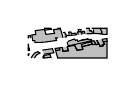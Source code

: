 \path[color=black] (0.009, 0.0) -- (0.063, 0.083);
\path[color=black] (0.179, 0.176) -- (0.218, 0.179);
\path[color=black] (0.035, 0.186) -- (0.057, 0.184);
\path[color=black] (0.126, 0.115) -- (0.147, 0.125) -- (0.178, 0.134) -- (0.213, 0.145) -- (0.304, 0.156) -- (0.393, 0.166) -- (0.474, 0.178) -- (0.635, 0.189) -- (0.783, 0.219) -- (0.854, 0.235) -- (0.936, 0.248);
\path[color=black] (0.099, 0.127) -- (0.126, 0.115) -- (0.156, 0.092) -- (0.166, 0.065) -- (0.161, 0.041) -- (0.146, 0.0);
\path[color=black] (0.063, 0.083) -- (0.018, 0.083) -- (0.0, 0.081);
\draw[fill=black, fill opacity=0.25] (0.338, 0.122) -- (0.395, 0.128) -- (0.432, 0.134) -- (0.441, 0.084) -- (0.509, 0.092) -- (0.495, 0.144) -- (0.59, 0.16) -- (0.608, 0.12) -- (0.614, 0.12) -- (0.62, 0.098) -- (0.693, 0.109) -- (0.684, 0.143) -- (0.815, 0.177) -- (0.82, 0.168) -- (0.857, 0.175) -- (0.861, 0.17) -- (0.897, 0.178) -- (0.914, 0.147) -- (0.951, 0.155) -- (0.944, 0.169) -- (0.969, 0.173) -- (0.953, 0.206) -- (1.0, 0.212) -- (1.0, 0.0) -- (0.374, 0.0) -- (0.348, 0.095);
\path[color=black] (0.035, 0.186) -- (0.046, 0.207) -- (0.041, 0.252) -- (0.016, 0.338);
\draw[fill=black, fill opacity=0.25] (0.371, 0.378) -- (0.413, 0.378) -- (0.373, 0.373);
\draw[fill=black, fill opacity=0.25] (0.202, 0.378) -- (0.29, 0.378) -- (0.294, 0.365) -- (0.21, 0.353) -- (0.207, 0.362);
\draw[fill=black, fill opacity=0.25] (0.37, 0.248) -- (0.367, 0.257) -- (0.348, 0.254) -- (0.36, 0.222) -- (0.302, 0.215) -- (0.222, 0.203) -- (0.165, 0.199) -- (0.086, 0.197) -- (0.083, 0.221) -- (0.058, 0.219) -- (0.045, 0.293) -- (0.096, 0.298) -- (0.089, 0.348) -- (0.207, 0.362) -- (0.225, 0.3) -- (0.334, 0.313) -- (0.319, 0.36) -- (0.409, 0.37) -- (0.442, 0.258);
\path[color=black] (0.726, 0.277) -- (0.72, 0.378);
\path[color=black] (0.689, 0.272) -- (0.683, 0.312) -- (0.678, 0.362) -- (0.67, 0.378);
\path[color=black] (0.949, 0.273) -- (1.0, 0.275);
\path[color=black] (0.109, 0.139) -- (0.137, 0.158) -- (0.154, 0.167) -- (0.179, 0.176);
\path[color=black] (0.453, 0.217) -- (0.462, 0.205) -- (0.474, 0.178);
\draw[fill=black, fill opacity=0.25] (0.806, 0.378) -- (0.912, 0.378) -- (0.936, 0.33) -- (0.923, 0.306) -- (0.83, 0.313) -- (0.828, 0.362);
\draw[fill=black, fill opacity=0.25] (0.485, 0.296) -- (0.488, 0.283) -- (0.612, 0.294) -- (0.607, 0.316) -- (0.547, 0.311) -- (0.542, 0.331) -- (0.513, 0.328) -- (0.52, 0.299);
\draw[fill=black, fill opacity=0.25] (0.18, 0.1) -- (0.307, 0.118) -- (0.326, 0.066) -- (0.198, 0.048);
\draw[fill=black, fill opacity=0.25] (0.179, 0.012) -- (0.201, 0.015) -- (0.195, 0.033) -- (0.278, 0.044) -- (0.289, 0.009) -- (0.216, 0.0) -- (0.182, 0.0);
\draw[fill=black, fill opacity=0.25] (0.037, 0.0) -- (0.054, 0.029) -- (0.079, 0.061) -- (0.124, 0.081) -- (0.149, 0.063) -- (0.108, 0.042) -- (0.079, 0.0);
\draw[fill=black, fill opacity=0.25] (0.735, 0.378) -- (0.777, 0.378) -- (0.779, 0.346) -- (0.8, 0.347) -- (0.801, 0.332) -- (0.824, 0.332) -- (0.825, 0.309) -- (0.739, 0.307);
\path[color=black] (0.304, 0.156) -- (0.338, 0.048) -- (0.349, 0.012);
\path[color=black] (0.271, 0.0) -- (0.291, 0.008) -- (0.3, 0.029) -- (0.338, 0.048);
\path[color=black] (0.063, 0.083) -- (0.054, 0.129) -- (0.055, 0.143) -- (0.055, 0.15) -- (0.047, 0.166) -- (0.035, 0.186);
\draw[fill=black, fill opacity=0.25] (0.338, 0.122) -- (0.348, 0.095) -- (0.404, 0.102) -- (0.395, 0.128);
\path[color=black] (0.453, 0.217) -- (0.445, 0.227) -- (0.443, 0.241) -- (0.401, 0.356) -- (0.454, 0.362) -- (0.449, 0.378);
\draw[fill=black, fill opacity=0.25] (0.0, 0.026) -- (0.0, 0.052) -- (0.01, 0.051) -- (0.001, 0.026);
\draw[fill=black, fill opacity=0.25] (0.498, 0.205) -- (0.494, 0.196) -- (0.51, 0.154) -- (0.81, 0.219) -- (0.802, 0.236) -- (0.769, 0.234) -- (0.763, 0.239) -- (0.679, 0.226) -- (0.63, 0.211) -- (0.621, 0.231) -- (0.599, 0.225) -- (0.586, 0.241) -- (0.526, 0.219) -- (0.505, 0.211);
\draw[fill=black, fill opacity=0.25] (0.0, 0.088) -- (0.0, 0.118) -- (0.007, 0.119) -- (0.01, 0.119) -- (0.011, 0.111) -- (0.014, 0.111) -- (0.018, 0.09);
\draw[fill=black, fill opacity=0.25] (0.0, 0.25) -- (0.0, 0.281) -- (0.026, 0.284) -- (0.034, 0.254);
\path[color=black] (0.218, 0.179) -- (0.289, 0.185) -- (0.333, 0.191);
\path[color=black] (0.835, 0.276) -- (0.88, 0.275) -- (0.924, 0.274) -- (0.949, 0.273);
\path[color=black] (0.614, 0.262) -- (0.63, 0.264) -- (0.689, 0.272) -- (0.726, 0.277) -- (0.835, 0.276);
\path[color=black] (0.333, 0.191) -- (0.388, 0.199) -- (0.418, 0.206) -- (0.432, 0.211) -- (0.453, 0.217) -- (0.486, 0.228) -- (0.523, 0.246) -- (0.614, 0.262);
\path[color=black] (0.057, 0.184) -- (0.076, 0.168) -- (0.09, 0.157) -- (0.109, 0.139);
\path[color=black] (0.063, 0.083) -- (0.086, 0.11) -- (0.099, 0.127) -- (0.109, 0.139);
\draw[fill=black, fill opacity=0.25] (0.681, 0.239) -- (0.685, 0.229) -- (0.758, 0.24) -- (0.754, 0.25);
\path[color=black] (0.486, 0.228) -- (0.461, 0.253) -- (0.454, 0.262) -- (0.431, 0.339) -- (0.438, 0.346) -- (0.511, 0.354);
\draw[fill=black, fill opacity=0.25] (0.912, 0.378) -- (1.0, 0.378) -- (1.0, 0.3) -- (0.947, 0.299) -- (0.946, 0.304) -- (0.923, 0.306) -- (0.936, 0.33);
\draw[fill=black, fill opacity=0.25] (0.721, 0.303) -- (0.716, 0.339) -- (0.691, 0.337) -- (0.696, 0.302);
\draw[fill=black, fill opacity=0.25] (0.937, 0.238) -- (1.0, 0.246) -- (1.0, 0.212) -- (0.953, 0.206);
\draw[fill=black, fill opacity=0.25] (0.87, 0.226) -- (0.897, 0.178) -- (0.914, 0.147) -- (0.951, 0.155) -- (0.944, 0.169) -- (0.969, 0.173) -- (0.937, 0.238);
\draw[fill=black, fill opacity=0.25] (0.869, 0.228) -- (0.897, 0.178) -- (0.861, 0.17) -- (0.857, 0.175) -- (0.834, 0.218) -- (0.832, 0.22);
\draw[fill=black, fill opacity=0.25] (0.857, 0.175) -- (0.834, 0.218) -- (0.795, 0.21) -- (0.798, 0.205) -- (0.815, 0.177) -- (0.82, 0.168);
\draw[fill=black, fill opacity=0.25] (0.676, 0.172) -- (0.726, 0.186) -- (0.721, 0.193) -- (0.75, 0.201) -- (0.754, 0.193) -- (0.798, 0.205) -- (0.815, 0.177) -- (0.684, 0.143);
\draw[fill=black, fill opacity=0.25] (0.589, 0.164) -- (0.59, 0.16) -- (0.608, 0.12) -- (0.614, 0.12) -- (0.62, 0.098) -- (0.693, 0.109) -- (0.684, 0.143) -- (0.675, 0.177);
\draw[fill=black, fill opacity=0.25] (0.495, 0.144) -- (0.509, 0.092) -- (0.441, 0.084) -- (0.432, 0.134);
\draw[fill=black, fill opacity=0.25] (0.678, 0.299) -- (0.672, 0.334) -- (0.639, 0.333) -- (0.626, 0.331) -- (0.635, 0.296);
\draw[fill=black, fill opacity=0.25] (0.672, 0.334) -- (0.67, 0.363) -- (0.635, 0.36) -- (0.639, 0.333);
\path[color=black] (0.057, 0.378) -- (0.093, 0.278) -- (0.157, 0.287);
\path[color=black] (0.057, 0.184) -- (0.1, 0.18) -- (0.123, 0.18) -- (0.145, 0.18) -- (0.179, 0.176);
\path[color=black] (0.0, 0.193) -- (0.035, 0.186);
\draw[fill=black, fill opacity=0.25] (0.444, 0.323) -- (0.465, 0.326) -- (0.471, 0.305) -- (0.475, 0.305) -- (0.486, 0.268) -- (0.461, 0.265);
\path[color=black] (0.114, 0.168) -- (0.123, 0.172) -- (0.123, 0.18) -- (0.124, 0.193) -- (0.186, 0.197) -- (0.286, 0.207) -- (0.384, 0.221) -- (0.443, 0.241);
\path[color=black] (0.028, 0.144) -- (0.055, 0.143) -- (0.075, 0.143) -- (0.072, 0.149) -- (0.09, 0.157) -- (0.114, 0.168) -- (0.137, 0.158) -- (0.162, 0.147) -- (0.178, 0.134);
\path[color=black] (0.609, 0.337) -- (0.63, 0.264);
\path[color=black] (0.525, 0.378) -- (0.526, 0.373);
\path[color=black] (0.93, 0.132) -- (0.97, 0.168) -- (0.936, 0.248) -- (0.924, 0.274);
\draw[fill=black, fill opacity=0.25] (0.0, 0.118) -- (0.0, 0.175) -- (0.004, 0.175) -- (0.003, 0.156) -- (0.01, 0.119);